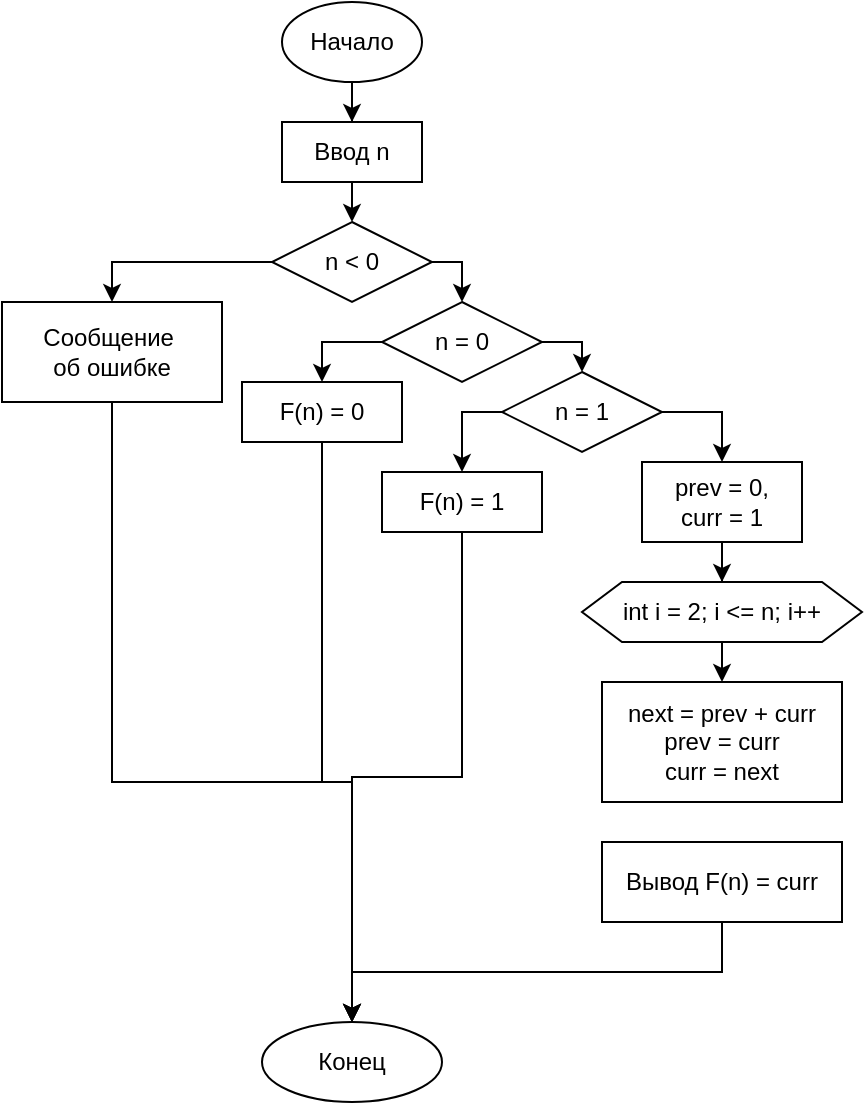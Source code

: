 <mxfile version="24.7.17">
  <diagram id="C5RBs43oDa-KdzZeNtuy" name="Page-1">
    <mxGraphModel dx="452" dy="815" grid="1" gridSize="10" guides="1" tooltips="1" connect="1" arrows="1" fold="1" page="1" pageScale="1" pageWidth="827" pageHeight="1169" math="0" shadow="0">
      <root>
        <mxCell id="WIyWlLk6GJQsqaUBKTNV-0" />
        <mxCell id="WIyWlLk6GJQsqaUBKTNV-1" parent="WIyWlLk6GJQsqaUBKTNV-0" />
        <mxCell id="iWDAd5T4ZU8lGulYz5kh-2" style="edgeStyle=orthogonalEdgeStyle;rounded=0;orthogonalLoop=1;jettySize=auto;html=1;exitX=0.5;exitY=1;exitDx=0;exitDy=0;" edge="1" parent="WIyWlLk6GJQsqaUBKTNV-1" source="iWDAd5T4ZU8lGulYz5kh-0" target="iWDAd5T4ZU8lGulYz5kh-1">
          <mxGeometry relative="1" as="geometry" />
        </mxCell>
        <mxCell id="iWDAd5T4ZU8lGulYz5kh-0" value="Начало" style="ellipse;whiteSpace=wrap;html=1;" vertex="1" parent="WIyWlLk6GJQsqaUBKTNV-1">
          <mxGeometry x="180" y="50" width="70" height="40" as="geometry" />
        </mxCell>
        <mxCell id="iWDAd5T4ZU8lGulYz5kh-6" style="edgeStyle=orthogonalEdgeStyle;rounded=0;orthogonalLoop=1;jettySize=auto;html=1;exitX=0.5;exitY=1;exitDx=0;exitDy=0;entryX=0.5;entryY=0;entryDx=0;entryDy=0;" edge="1" parent="WIyWlLk6GJQsqaUBKTNV-1" source="iWDAd5T4ZU8lGulYz5kh-1" target="iWDAd5T4ZU8lGulYz5kh-5">
          <mxGeometry relative="1" as="geometry" />
        </mxCell>
        <mxCell id="iWDAd5T4ZU8lGulYz5kh-1" value="Ввод n" style="rounded=0;whiteSpace=wrap;html=1;" vertex="1" parent="WIyWlLk6GJQsqaUBKTNV-1">
          <mxGeometry x="180" y="110" width="70" height="30" as="geometry" />
        </mxCell>
        <mxCell id="iWDAd5T4ZU8lGulYz5kh-18" style="edgeStyle=orthogonalEdgeStyle;rounded=0;orthogonalLoop=1;jettySize=auto;html=1;exitX=0;exitY=0.5;exitDx=0;exitDy=0;entryX=0.5;entryY=0;entryDx=0;entryDy=0;" edge="1" parent="WIyWlLk6GJQsqaUBKTNV-1" source="iWDAd5T4ZU8lGulYz5kh-5" target="iWDAd5T4ZU8lGulYz5kh-7">
          <mxGeometry relative="1" as="geometry" />
        </mxCell>
        <mxCell id="iWDAd5T4ZU8lGulYz5kh-19" style="edgeStyle=orthogonalEdgeStyle;rounded=0;orthogonalLoop=1;jettySize=auto;html=1;exitX=1;exitY=0.5;exitDx=0;exitDy=0;entryX=0.5;entryY=0;entryDx=0;entryDy=0;" edge="1" parent="WIyWlLk6GJQsqaUBKTNV-1" source="iWDAd5T4ZU8lGulYz5kh-5" target="iWDAd5T4ZU8lGulYz5kh-8">
          <mxGeometry relative="1" as="geometry" />
        </mxCell>
        <mxCell id="iWDAd5T4ZU8lGulYz5kh-5" value="n &amp;lt; 0" style="rhombus;whiteSpace=wrap;html=1;" vertex="1" parent="WIyWlLk6GJQsqaUBKTNV-1">
          <mxGeometry x="175" y="160" width="80" height="40" as="geometry" />
        </mxCell>
        <mxCell id="iWDAd5T4ZU8lGulYz5kh-30" style="edgeStyle=orthogonalEdgeStyle;rounded=0;orthogonalLoop=1;jettySize=auto;html=1;exitX=0.5;exitY=1;exitDx=0;exitDy=0;entryX=0.5;entryY=0;entryDx=0;entryDy=0;" edge="1" parent="WIyWlLk6GJQsqaUBKTNV-1" source="iWDAd5T4ZU8lGulYz5kh-7" target="iWDAd5T4ZU8lGulYz5kh-28">
          <mxGeometry relative="1" as="geometry">
            <mxPoint x="95" y="540" as="targetPoint" />
            <Array as="points">
              <mxPoint x="95" y="440" />
              <mxPoint x="215" y="440" />
            </Array>
          </mxGeometry>
        </mxCell>
        <mxCell id="iWDAd5T4ZU8lGulYz5kh-7" value="Сообщение&amp;nbsp;&lt;div&gt;об ошибке&lt;/div&gt;" style="rounded=0;whiteSpace=wrap;html=1;" vertex="1" parent="WIyWlLk6GJQsqaUBKTNV-1">
          <mxGeometry x="40" y="200" width="110" height="50" as="geometry" />
        </mxCell>
        <mxCell id="iWDAd5T4ZU8lGulYz5kh-20" style="edgeStyle=orthogonalEdgeStyle;rounded=0;orthogonalLoop=1;jettySize=auto;html=1;exitX=1;exitY=0.5;exitDx=0;exitDy=0;entryX=0.5;entryY=0;entryDx=0;entryDy=0;" edge="1" parent="WIyWlLk6GJQsqaUBKTNV-1" source="iWDAd5T4ZU8lGulYz5kh-8" target="iWDAd5T4ZU8lGulYz5kh-11">
          <mxGeometry relative="1" as="geometry" />
        </mxCell>
        <mxCell id="iWDAd5T4ZU8lGulYz5kh-22" style="edgeStyle=orthogonalEdgeStyle;rounded=0;orthogonalLoop=1;jettySize=auto;html=1;exitX=0;exitY=0.5;exitDx=0;exitDy=0;entryX=0.5;entryY=0;entryDx=0;entryDy=0;" edge="1" parent="WIyWlLk6GJQsqaUBKTNV-1" source="iWDAd5T4ZU8lGulYz5kh-8" target="iWDAd5T4ZU8lGulYz5kh-10">
          <mxGeometry relative="1" as="geometry" />
        </mxCell>
        <mxCell id="iWDAd5T4ZU8lGulYz5kh-8" value="n = 0" style="rhombus;whiteSpace=wrap;html=1;" vertex="1" parent="WIyWlLk6GJQsqaUBKTNV-1">
          <mxGeometry x="230" y="200" width="80" height="40" as="geometry" />
        </mxCell>
        <mxCell id="iWDAd5T4ZU8lGulYz5kh-31" style="edgeStyle=orthogonalEdgeStyle;rounded=0;orthogonalLoop=1;jettySize=auto;html=1;exitX=0.5;exitY=1;exitDx=0;exitDy=0;" edge="1" parent="WIyWlLk6GJQsqaUBKTNV-1" source="iWDAd5T4ZU8lGulYz5kh-10" target="iWDAd5T4ZU8lGulYz5kh-28">
          <mxGeometry relative="1" as="geometry">
            <mxPoint x="200" y="540" as="targetPoint" />
            <Array as="points">
              <mxPoint x="200" y="440" />
              <mxPoint x="215" y="440" />
            </Array>
          </mxGeometry>
        </mxCell>
        <mxCell id="iWDAd5T4ZU8lGulYz5kh-10" value="F(n) = 0" style="rounded=0;whiteSpace=wrap;html=1;" vertex="1" parent="WIyWlLk6GJQsqaUBKTNV-1">
          <mxGeometry x="160" y="240" width="80" height="30" as="geometry" />
        </mxCell>
        <mxCell id="iWDAd5T4ZU8lGulYz5kh-21" style="edgeStyle=orthogonalEdgeStyle;rounded=0;orthogonalLoop=1;jettySize=auto;html=1;exitX=1;exitY=0.5;exitDx=0;exitDy=0;entryX=0.5;entryY=0;entryDx=0;entryDy=0;" edge="1" parent="WIyWlLk6GJQsqaUBKTNV-1" source="iWDAd5T4ZU8lGulYz5kh-11" target="iWDAd5T4ZU8lGulYz5kh-13">
          <mxGeometry relative="1" as="geometry" />
        </mxCell>
        <mxCell id="iWDAd5T4ZU8lGulYz5kh-23" style="edgeStyle=orthogonalEdgeStyle;rounded=0;orthogonalLoop=1;jettySize=auto;html=1;exitX=0;exitY=0.5;exitDx=0;exitDy=0;entryX=0.5;entryY=0;entryDx=0;entryDy=0;" edge="1" parent="WIyWlLk6GJQsqaUBKTNV-1" source="iWDAd5T4ZU8lGulYz5kh-11" target="iWDAd5T4ZU8lGulYz5kh-12">
          <mxGeometry relative="1" as="geometry" />
        </mxCell>
        <mxCell id="iWDAd5T4ZU8lGulYz5kh-11" value="n = 1" style="rhombus;whiteSpace=wrap;html=1;" vertex="1" parent="WIyWlLk6GJQsqaUBKTNV-1">
          <mxGeometry x="290" y="235" width="80" height="40" as="geometry" />
        </mxCell>
        <mxCell id="iWDAd5T4ZU8lGulYz5kh-32" style="edgeStyle=orthogonalEdgeStyle;rounded=0;orthogonalLoop=1;jettySize=auto;html=1;exitX=0.5;exitY=1;exitDx=0;exitDy=0;" edge="1" parent="WIyWlLk6GJQsqaUBKTNV-1" source="iWDAd5T4ZU8lGulYz5kh-12" target="iWDAd5T4ZU8lGulYz5kh-28">
          <mxGeometry relative="1" as="geometry">
            <mxPoint x="270" y="540" as="targetPoint" />
          </mxGeometry>
        </mxCell>
        <mxCell id="iWDAd5T4ZU8lGulYz5kh-12" value="F(n) = 1" style="rounded=0;whiteSpace=wrap;html=1;" vertex="1" parent="WIyWlLk6GJQsqaUBKTNV-1">
          <mxGeometry x="230" y="285" width="80" height="30" as="geometry" />
        </mxCell>
        <mxCell id="iWDAd5T4ZU8lGulYz5kh-24" style="edgeStyle=orthogonalEdgeStyle;rounded=0;orthogonalLoop=1;jettySize=auto;html=1;exitX=0.5;exitY=1;exitDx=0;exitDy=0;" edge="1" parent="WIyWlLk6GJQsqaUBKTNV-1" source="iWDAd5T4ZU8lGulYz5kh-13" target="iWDAd5T4ZU8lGulYz5kh-17">
          <mxGeometry relative="1" as="geometry" />
        </mxCell>
        <mxCell id="iWDAd5T4ZU8lGulYz5kh-13" value="prev = 0,&lt;div&gt;curr = 1&lt;/div&gt;" style="rounded=0;whiteSpace=wrap;html=1;" vertex="1" parent="WIyWlLk6GJQsqaUBKTNV-1">
          <mxGeometry x="360" y="280" width="80" height="40" as="geometry" />
        </mxCell>
        <mxCell id="iWDAd5T4ZU8lGulYz5kh-26" style="edgeStyle=orthogonalEdgeStyle;rounded=0;orthogonalLoop=1;jettySize=auto;html=1;exitX=0.5;exitY=1;exitDx=0;exitDy=0;entryX=0.5;entryY=0;entryDx=0;entryDy=0;" edge="1" parent="WIyWlLk6GJQsqaUBKTNV-1" source="iWDAd5T4ZU8lGulYz5kh-17" target="iWDAd5T4ZU8lGulYz5kh-25">
          <mxGeometry relative="1" as="geometry" />
        </mxCell>
        <mxCell id="iWDAd5T4ZU8lGulYz5kh-17" value="int i = 2; i &amp;lt;= n; i++" style="shape=hexagon;perimeter=hexagonPerimeter2;whiteSpace=wrap;html=1;fixedSize=1;" vertex="1" parent="WIyWlLk6GJQsqaUBKTNV-1">
          <mxGeometry x="330" y="340" width="140" height="30" as="geometry" />
        </mxCell>
        <mxCell id="iWDAd5T4ZU8lGulYz5kh-25" value="next = prev + curr&lt;div&gt;prev = curr&lt;/div&gt;&lt;div&gt;curr = next&lt;/div&gt;" style="rounded=0;whiteSpace=wrap;html=1;" vertex="1" parent="WIyWlLk6GJQsqaUBKTNV-1">
          <mxGeometry x="340" y="390" width="120" height="60" as="geometry" />
        </mxCell>
        <mxCell id="iWDAd5T4ZU8lGulYz5kh-29" style="edgeStyle=orthogonalEdgeStyle;rounded=0;orthogonalLoop=1;jettySize=auto;html=1;exitX=0.5;exitY=1;exitDx=0;exitDy=0;entryX=0.5;entryY=0;entryDx=0;entryDy=0;" edge="1" parent="WIyWlLk6GJQsqaUBKTNV-1" source="iWDAd5T4ZU8lGulYz5kh-27" target="iWDAd5T4ZU8lGulYz5kh-28">
          <mxGeometry relative="1" as="geometry" />
        </mxCell>
        <mxCell id="iWDAd5T4ZU8lGulYz5kh-27" value="Вывод F(n) = curr" style="rounded=0;whiteSpace=wrap;html=1;" vertex="1" parent="WIyWlLk6GJQsqaUBKTNV-1">
          <mxGeometry x="340" y="470" width="120" height="40" as="geometry" />
        </mxCell>
        <mxCell id="iWDAd5T4ZU8lGulYz5kh-28" value="Конец" style="ellipse;whiteSpace=wrap;html=1;" vertex="1" parent="WIyWlLk6GJQsqaUBKTNV-1">
          <mxGeometry x="170" y="560" width="90" height="40" as="geometry" />
        </mxCell>
      </root>
    </mxGraphModel>
  </diagram>
</mxfile>
